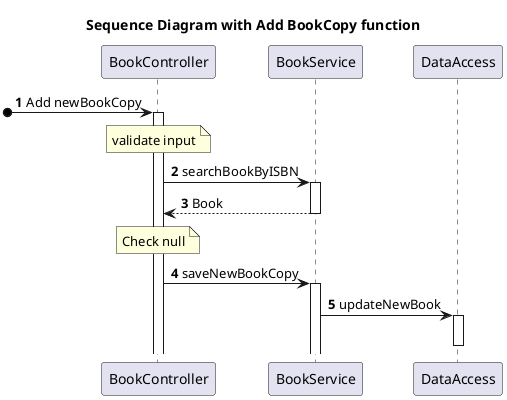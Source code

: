 @startuml

title Sequence Diagram with Add BookCopy function

autonumber

participant "BookController" as bc
participant "BookService" as bs
participant "DataAccess" as da

[o-> bc++: Add newBookCopy
note over bc: validate input
bc -> bs++: searchBookByISBN
return Book

note over bc: Check null
bc -> bs++: saveNewBookCopy
bs -> da++: updateNewBook
deactivate

@enduml